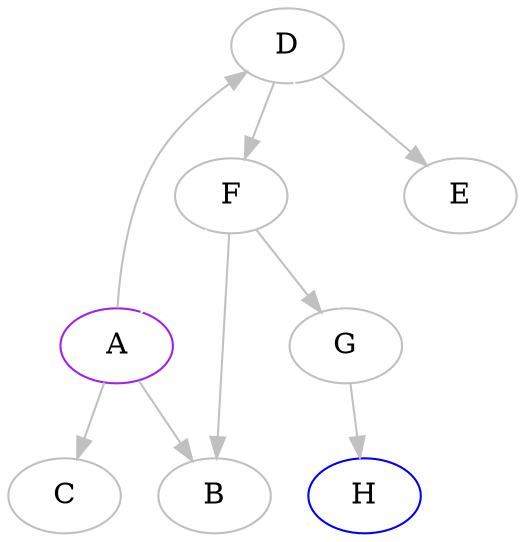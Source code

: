 digraph {
	D [label="D", color="gray"];
	F [label="F", color="gray"];
	H [label="H", color="blue"];
	A [label="A", color="purple"];
	E [label="E", color="gray"];
	G [label="G", color="gray"];
	C [label="C", color="gray"];
	B [label="B", color="gray"];
	
	A -> C [color="gray"];
	A -> B [color="gray"];
	D -> E [color="gray"];
	D -> F [color="gray"];
	F -> A [color="white"];
	F -> G [color="gray"];
	F -> B [color="gray"];
	A -> D [color="gray"];
	G -> H [color="gray"];
	G -> D [color="white"];
}